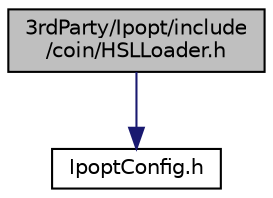 digraph "3rdParty/Ipopt/include/coin/HSLLoader.h"
{
  edge [fontname="Helvetica",fontsize="10",labelfontname="Helvetica",labelfontsize="10"];
  node [fontname="Helvetica",fontsize="10",shape=record];
  Node0 [label="3rdParty/Ipopt/include\l/coin/HSLLoader.h",height=0.2,width=0.4,color="black", fillcolor="grey75", style="filled", fontcolor="black"];
  Node0 -> Node1 [color="midnightblue",fontsize="10",style="solid",fontname="Helvetica"];
  Node1 [label="IpoptConfig.h",height=0.2,width=0.4,color="black", fillcolor="white", style="filled",URL="$d5/d74/include_2coin_2_ipopt_config_8h.html"];
}
